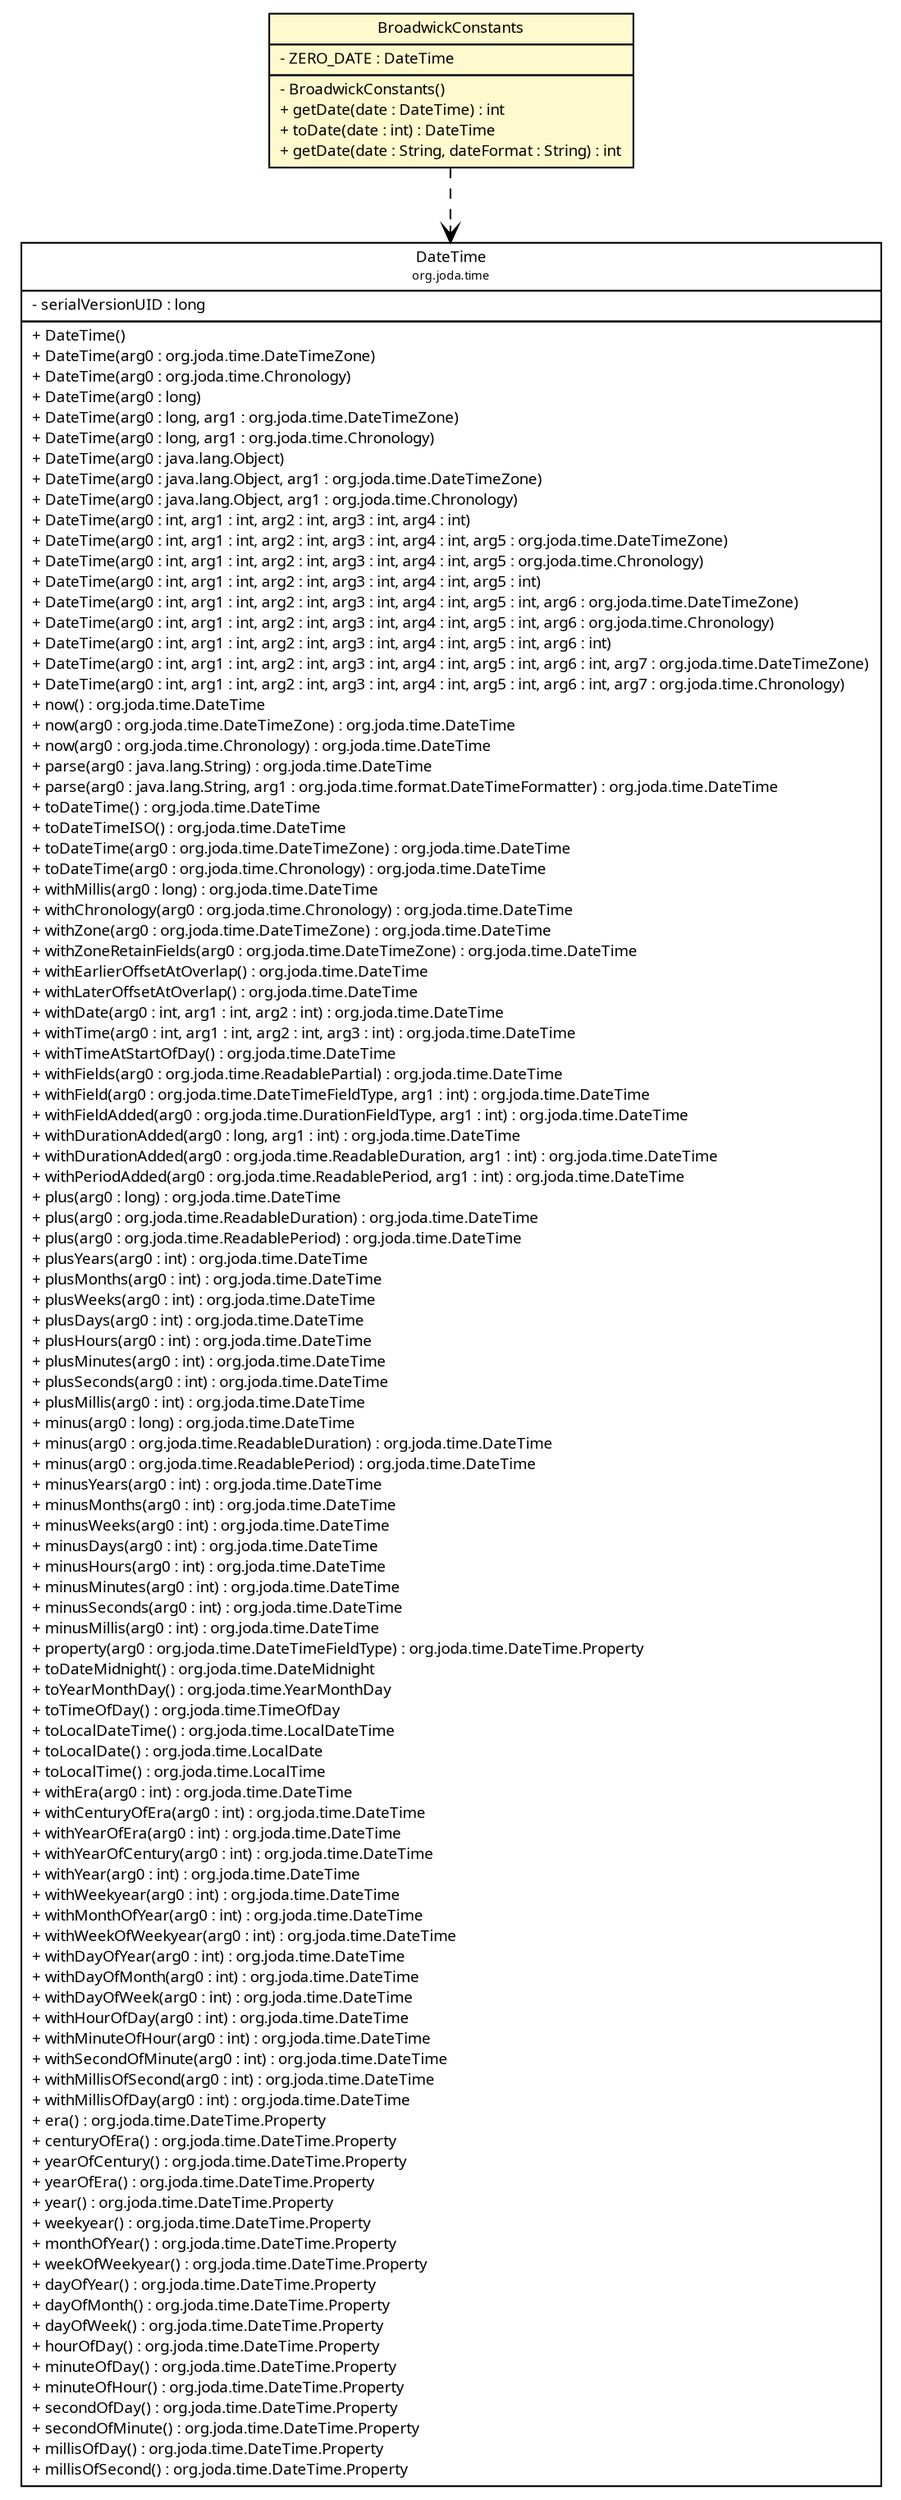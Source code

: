 #!/usr/local/bin/dot
#
# Class diagram 
# Generated by UMLGraph version R5_6 (http://www.umlgraph.org/)
#

digraph G {
	edge [fontname="Trebuchet MS",fontsize=10,labelfontname="Trebuchet MS",labelfontsize=10];
	node [fontname="Trebuchet MS",fontsize=10,shape=plaintext];
	nodesep=0.25;
	ranksep=0.5;
	// broadwick.BroadwickConstants
	c5724 [label=<<table title="broadwick.BroadwickConstants" border="0" cellborder="1" cellspacing="0" cellpadding="2" port="p" bgcolor="lemonChiffon" href="./BroadwickConstants.html">
		<tr><td><table border="0" cellspacing="0" cellpadding="1">
<tr><td align="center" balign="center"><font face="Trebuchet MS"> BroadwickConstants </font></td></tr>
		</table></td></tr>
		<tr><td><table border="0" cellspacing="0" cellpadding="1">
<tr><td align="left" balign="left"> - ZERO_DATE : DateTime </td></tr>
		</table></td></tr>
		<tr><td><table border="0" cellspacing="0" cellpadding="1">
<tr><td align="left" balign="left"> - BroadwickConstants() </td></tr>
<tr><td align="left" balign="left"> + getDate(date : DateTime) : int </td></tr>
<tr><td align="left" balign="left"> + toDate(date : int) : DateTime </td></tr>
<tr><td align="left" balign="left"> + getDate(date : String, dateFormat : String) : int </td></tr>
		</table></td></tr>
		</table>>, URL="./BroadwickConstants.html", fontname="Trebuchet MS", fontcolor="black", fontsize=9.0];
	// broadwick.BroadwickConstants DEPEND org.joda.time.DateTime
	c5724:p -> c5845:p [taillabel="", label="", headlabel="", fontname="Trebuchet MS", fontcolor="black", fontsize=10.0, color="black", arrowhead=open, style=dashed];
	// org.joda.time.DateTime
	c5845 [label=<<table title="org.joda.time.DateTime" border="0" cellborder="1" cellspacing="0" cellpadding="2" port="p" href="http://java.sun.com/j2se/1.4.2/docs/api/org/joda/time/DateTime.html">
		<tr><td><table border="0" cellspacing="0" cellpadding="1">
<tr><td align="center" balign="center"><font face="Trebuchet MS"> DateTime </font></td></tr>
<tr><td align="center" balign="center"><font face="Trebuchet MS" point-size="7.0"> org.joda.time </font></td></tr>
		</table></td></tr>
		<tr><td><table border="0" cellspacing="0" cellpadding="1">
<tr><td align="left" balign="left"> - serialVersionUID : long </td></tr>
		</table></td></tr>
		<tr><td><table border="0" cellspacing="0" cellpadding="1">
<tr><td align="left" balign="left"> + DateTime() </td></tr>
<tr><td align="left" balign="left"> + DateTime(arg0 : org.joda.time.DateTimeZone) </td></tr>
<tr><td align="left" balign="left"> + DateTime(arg0 : org.joda.time.Chronology) </td></tr>
<tr><td align="left" balign="left"> + DateTime(arg0 : long) </td></tr>
<tr><td align="left" balign="left"> + DateTime(arg0 : long, arg1 : org.joda.time.DateTimeZone) </td></tr>
<tr><td align="left" balign="left"> + DateTime(arg0 : long, arg1 : org.joda.time.Chronology) </td></tr>
<tr><td align="left" balign="left"> + DateTime(arg0 : java.lang.Object) </td></tr>
<tr><td align="left" balign="left"> + DateTime(arg0 : java.lang.Object, arg1 : org.joda.time.DateTimeZone) </td></tr>
<tr><td align="left" balign="left"> + DateTime(arg0 : java.lang.Object, arg1 : org.joda.time.Chronology) </td></tr>
<tr><td align="left" balign="left"> + DateTime(arg0 : int, arg1 : int, arg2 : int, arg3 : int, arg4 : int) </td></tr>
<tr><td align="left" balign="left"> + DateTime(arg0 : int, arg1 : int, arg2 : int, arg3 : int, arg4 : int, arg5 : org.joda.time.DateTimeZone) </td></tr>
<tr><td align="left" balign="left"> + DateTime(arg0 : int, arg1 : int, arg2 : int, arg3 : int, arg4 : int, arg5 : org.joda.time.Chronology) </td></tr>
<tr><td align="left" balign="left"> + DateTime(arg0 : int, arg1 : int, arg2 : int, arg3 : int, arg4 : int, arg5 : int) </td></tr>
<tr><td align="left" balign="left"> + DateTime(arg0 : int, arg1 : int, arg2 : int, arg3 : int, arg4 : int, arg5 : int, arg6 : org.joda.time.DateTimeZone) </td></tr>
<tr><td align="left" balign="left"> + DateTime(arg0 : int, arg1 : int, arg2 : int, arg3 : int, arg4 : int, arg5 : int, arg6 : org.joda.time.Chronology) </td></tr>
<tr><td align="left" balign="left"> + DateTime(arg0 : int, arg1 : int, arg2 : int, arg3 : int, arg4 : int, arg5 : int, arg6 : int) </td></tr>
<tr><td align="left" balign="left"> + DateTime(arg0 : int, arg1 : int, arg2 : int, arg3 : int, arg4 : int, arg5 : int, arg6 : int, arg7 : org.joda.time.DateTimeZone) </td></tr>
<tr><td align="left" balign="left"> + DateTime(arg0 : int, arg1 : int, arg2 : int, arg3 : int, arg4 : int, arg5 : int, arg6 : int, arg7 : org.joda.time.Chronology) </td></tr>
<tr><td align="left" balign="left"> + now() : org.joda.time.DateTime </td></tr>
<tr><td align="left" balign="left"> + now(arg0 : org.joda.time.DateTimeZone) : org.joda.time.DateTime </td></tr>
<tr><td align="left" balign="left"> + now(arg0 : org.joda.time.Chronology) : org.joda.time.DateTime </td></tr>
<tr><td align="left" balign="left"> + parse(arg0 : java.lang.String) : org.joda.time.DateTime </td></tr>
<tr><td align="left" balign="left"> + parse(arg0 : java.lang.String, arg1 : org.joda.time.format.DateTimeFormatter) : org.joda.time.DateTime </td></tr>
<tr><td align="left" balign="left"> + toDateTime() : org.joda.time.DateTime </td></tr>
<tr><td align="left" balign="left"> + toDateTimeISO() : org.joda.time.DateTime </td></tr>
<tr><td align="left" balign="left"> + toDateTime(arg0 : org.joda.time.DateTimeZone) : org.joda.time.DateTime </td></tr>
<tr><td align="left" balign="left"> + toDateTime(arg0 : org.joda.time.Chronology) : org.joda.time.DateTime </td></tr>
<tr><td align="left" balign="left"> + withMillis(arg0 : long) : org.joda.time.DateTime </td></tr>
<tr><td align="left" balign="left"> + withChronology(arg0 : org.joda.time.Chronology) : org.joda.time.DateTime </td></tr>
<tr><td align="left" balign="left"> + withZone(arg0 : org.joda.time.DateTimeZone) : org.joda.time.DateTime </td></tr>
<tr><td align="left" balign="left"> + withZoneRetainFields(arg0 : org.joda.time.DateTimeZone) : org.joda.time.DateTime </td></tr>
<tr><td align="left" balign="left"> + withEarlierOffsetAtOverlap() : org.joda.time.DateTime </td></tr>
<tr><td align="left" balign="left"> + withLaterOffsetAtOverlap() : org.joda.time.DateTime </td></tr>
<tr><td align="left" balign="left"> + withDate(arg0 : int, arg1 : int, arg2 : int) : org.joda.time.DateTime </td></tr>
<tr><td align="left" balign="left"> + withTime(arg0 : int, arg1 : int, arg2 : int, arg3 : int) : org.joda.time.DateTime </td></tr>
<tr><td align="left" balign="left"> + withTimeAtStartOfDay() : org.joda.time.DateTime </td></tr>
<tr><td align="left" balign="left"> + withFields(arg0 : org.joda.time.ReadablePartial) : org.joda.time.DateTime </td></tr>
<tr><td align="left" balign="left"> + withField(arg0 : org.joda.time.DateTimeFieldType, arg1 : int) : org.joda.time.DateTime </td></tr>
<tr><td align="left" balign="left"> + withFieldAdded(arg0 : org.joda.time.DurationFieldType, arg1 : int) : org.joda.time.DateTime </td></tr>
<tr><td align="left" balign="left"> + withDurationAdded(arg0 : long, arg1 : int) : org.joda.time.DateTime </td></tr>
<tr><td align="left" balign="left"> + withDurationAdded(arg0 : org.joda.time.ReadableDuration, arg1 : int) : org.joda.time.DateTime </td></tr>
<tr><td align="left" balign="left"> + withPeriodAdded(arg0 : org.joda.time.ReadablePeriod, arg1 : int) : org.joda.time.DateTime </td></tr>
<tr><td align="left" balign="left"> + plus(arg0 : long) : org.joda.time.DateTime </td></tr>
<tr><td align="left" balign="left"> + plus(arg0 : org.joda.time.ReadableDuration) : org.joda.time.DateTime </td></tr>
<tr><td align="left" balign="left"> + plus(arg0 : org.joda.time.ReadablePeriod) : org.joda.time.DateTime </td></tr>
<tr><td align="left" balign="left"> + plusYears(arg0 : int) : org.joda.time.DateTime </td></tr>
<tr><td align="left" balign="left"> + plusMonths(arg0 : int) : org.joda.time.DateTime </td></tr>
<tr><td align="left" balign="left"> + plusWeeks(arg0 : int) : org.joda.time.DateTime </td></tr>
<tr><td align="left" balign="left"> + plusDays(arg0 : int) : org.joda.time.DateTime </td></tr>
<tr><td align="left" balign="left"> + plusHours(arg0 : int) : org.joda.time.DateTime </td></tr>
<tr><td align="left" balign="left"> + plusMinutes(arg0 : int) : org.joda.time.DateTime </td></tr>
<tr><td align="left" balign="left"> + plusSeconds(arg0 : int) : org.joda.time.DateTime </td></tr>
<tr><td align="left" balign="left"> + plusMillis(arg0 : int) : org.joda.time.DateTime </td></tr>
<tr><td align="left" balign="left"> + minus(arg0 : long) : org.joda.time.DateTime </td></tr>
<tr><td align="left" balign="left"> + minus(arg0 : org.joda.time.ReadableDuration) : org.joda.time.DateTime </td></tr>
<tr><td align="left" balign="left"> + minus(arg0 : org.joda.time.ReadablePeriod) : org.joda.time.DateTime </td></tr>
<tr><td align="left" balign="left"> + minusYears(arg0 : int) : org.joda.time.DateTime </td></tr>
<tr><td align="left" balign="left"> + minusMonths(arg0 : int) : org.joda.time.DateTime </td></tr>
<tr><td align="left" balign="left"> + minusWeeks(arg0 : int) : org.joda.time.DateTime </td></tr>
<tr><td align="left" balign="left"> + minusDays(arg0 : int) : org.joda.time.DateTime </td></tr>
<tr><td align="left" balign="left"> + minusHours(arg0 : int) : org.joda.time.DateTime </td></tr>
<tr><td align="left" balign="left"> + minusMinutes(arg0 : int) : org.joda.time.DateTime </td></tr>
<tr><td align="left" balign="left"> + minusSeconds(arg0 : int) : org.joda.time.DateTime </td></tr>
<tr><td align="left" balign="left"> + minusMillis(arg0 : int) : org.joda.time.DateTime </td></tr>
<tr><td align="left" balign="left"> + property(arg0 : org.joda.time.DateTimeFieldType) : org.joda.time.DateTime.Property </td></tr>
<tr><td align="left" balign="left"> + toDateMidnight() : org.joda.time.DateMidnight </td></tr>
<tr><td align="left" balign="left"> + toYearMonthDay() : org.joda.time.YearMonthDay </td></tr>
<tr><td align="left" balign="left"> + toTimeOfDay() : org.joda.time.TimeOfDay </td></tr>
<tr><td align="left" balign="left"> + toLocalDateTime() : org.joda.time.LocalDateTime </td></tr>
<tr><td align="left" balign="left"> + toLocalDate() : org.joda.time.LocalDate </td></tr>
<tr><td align="left" balign="left"> + toLocalTime() : org.joda.time.LocalTime </td></tr>
<tr><td align="left" balign="left"> + withEra(arg0 : int) : org.joda.time.DateTime </td></tr>
<tr><td align="left" balign="left"> + withCenturyOfEra(arg0 : int) : org.joda.time.DateTime </td></tr>
<tr><td align="left" balign="left"> + withYearOfEra(arg0 : int) : org.joda.time.DateTime </td></tr>
<tr><td align="left" balign="left"> + withYearOfCentury(arg0 : int) : org.joda.time.DateTime </td></tr>
<tr><td align="left" balign="left"> + withYear(arg0 : int) : org.joda.time.DateTime </td></tr>
<tr><td align="left" balign="left"> + withWeekyear(arg0 : int) : org.joda.time.DateTime </td></tr>
<tr><td align="left" balign="left"> + withMonthOfYear(arg0 : int) : org.joda.time.DateTime </td></tr>
<tr><td align="left" balign="left"> + withWeekOfWeekyear(arg0 : int) : org.joda.time.DateTime </td></tr>
<tr><td align="left" balign="left"> + withDayOfYear(arg0 : int) : org.joda.time.DateTime </td></tr>
<tr><td align="left" balign="left"> + withDayOfMonth(arg0 : int) : org.joda.time.DateTime </td></tr>
<tr><td align="left" balign="left"> + withDayOfWeek(arg0 : int) : org.joda.time.DateTime </td></tr>
<tr><td align="left" balign="left"> + withHourOfDay(arg0 : int) : org.joda.time.DateTime </td></tr>
<tr><td align="left" balign="left"> + withMinuteOfHour(arg0 : int) : org.joda.time.DateTime </td></tr>
<tr><td align="left" balign="left"> + withSecondOfMinute(arg0 : int) : org.joda.time.DateTime </td></tr>
<tr><td align="left" balign="left"> + withMillisOfSecond(arg0 : int) : org.joda.time.DateTime </td></tr>
<tr><td align="left" balign="left"> + withMillisOfDay(arg0 : int) : org.joda.time.DateTime </td></tr>
<tr><td align="left" balign="left"> + era() : org.joda.time.DateTime.Property </td></tr>
<tr><td align="left" balign="left"> + centuryOfEra() : org.joda.time.DateTime.Property </td></tr>
<tr><td align="left" balign="left"> + yearOfCentury() : org.joda.time.DateTime.Property </td></tr>
<tr><td align="left" balign="left"> + yearOfEra() : org.joda.time.DateTime.Property </td></tr>
<tr><td align="left" balign="left"> + year() : org.joda.time.DateTime.Property </td></tr>
<tr><td align="left" balign="left"> + weekyear() : org.joda.time.DateTime.Property </td></tr>
<tr><td align="left" balign="left"> + monthOfYear() : org.joda.time.DateTime.Property </td></tr>
<tr><td align="left" balign="left"> + weekOfWeekyear() : org.joda.time.DateTime.Property </td></tr>
<tr><td align="left" balign="left"> + dayOfYear() : org.joda.time.DateTime.Property </td></tr>
<tr><td align="left" balign="left"> + dayOfMonth() : org.joda.time.DateTime.Property </td></tr>
<tr><td align="left" balign="left"> + dayOfWeek() : org.joda.time.DateTime.Property </td></tr>
<tr><td align="left" balign="left"> + hourOfDay() : org.joda.time.DateTime.Property </td></tr>
<tr><td align="left" balign="left"> + minuteOfDay() : org.joda.time.DateTime.Property </td></tr>
<tr><td align="left" balign="left"> + minuteOfHour() : org.joda.time.DateTime.Property </td></tr>
<tr><td align="left" balign="left"> + secondOfDay() : org.joda.time.DateTime.Property </td></tr>
<tr><td align="left" balign="left"> + secondOfMinute() : org.joda.time.DateTime.Property </td></tr>
<tr><td align="left" balign="left"> + millisOfDay() : org.joda.time.DateTime.Property </td></tr>
<tr><td align="left" balign="left"> + millisOfSecond() : org.joda.time.DateTime.Property </td></tr>
		</table></td></tr>
		</table>>, URL="http://java.sun.com/j2se/1.4.2/docs/api/org/joda/time/DateTime.html", fontname="Trebuchet MS", fontcolor="black", fontsize=9.0];
}

